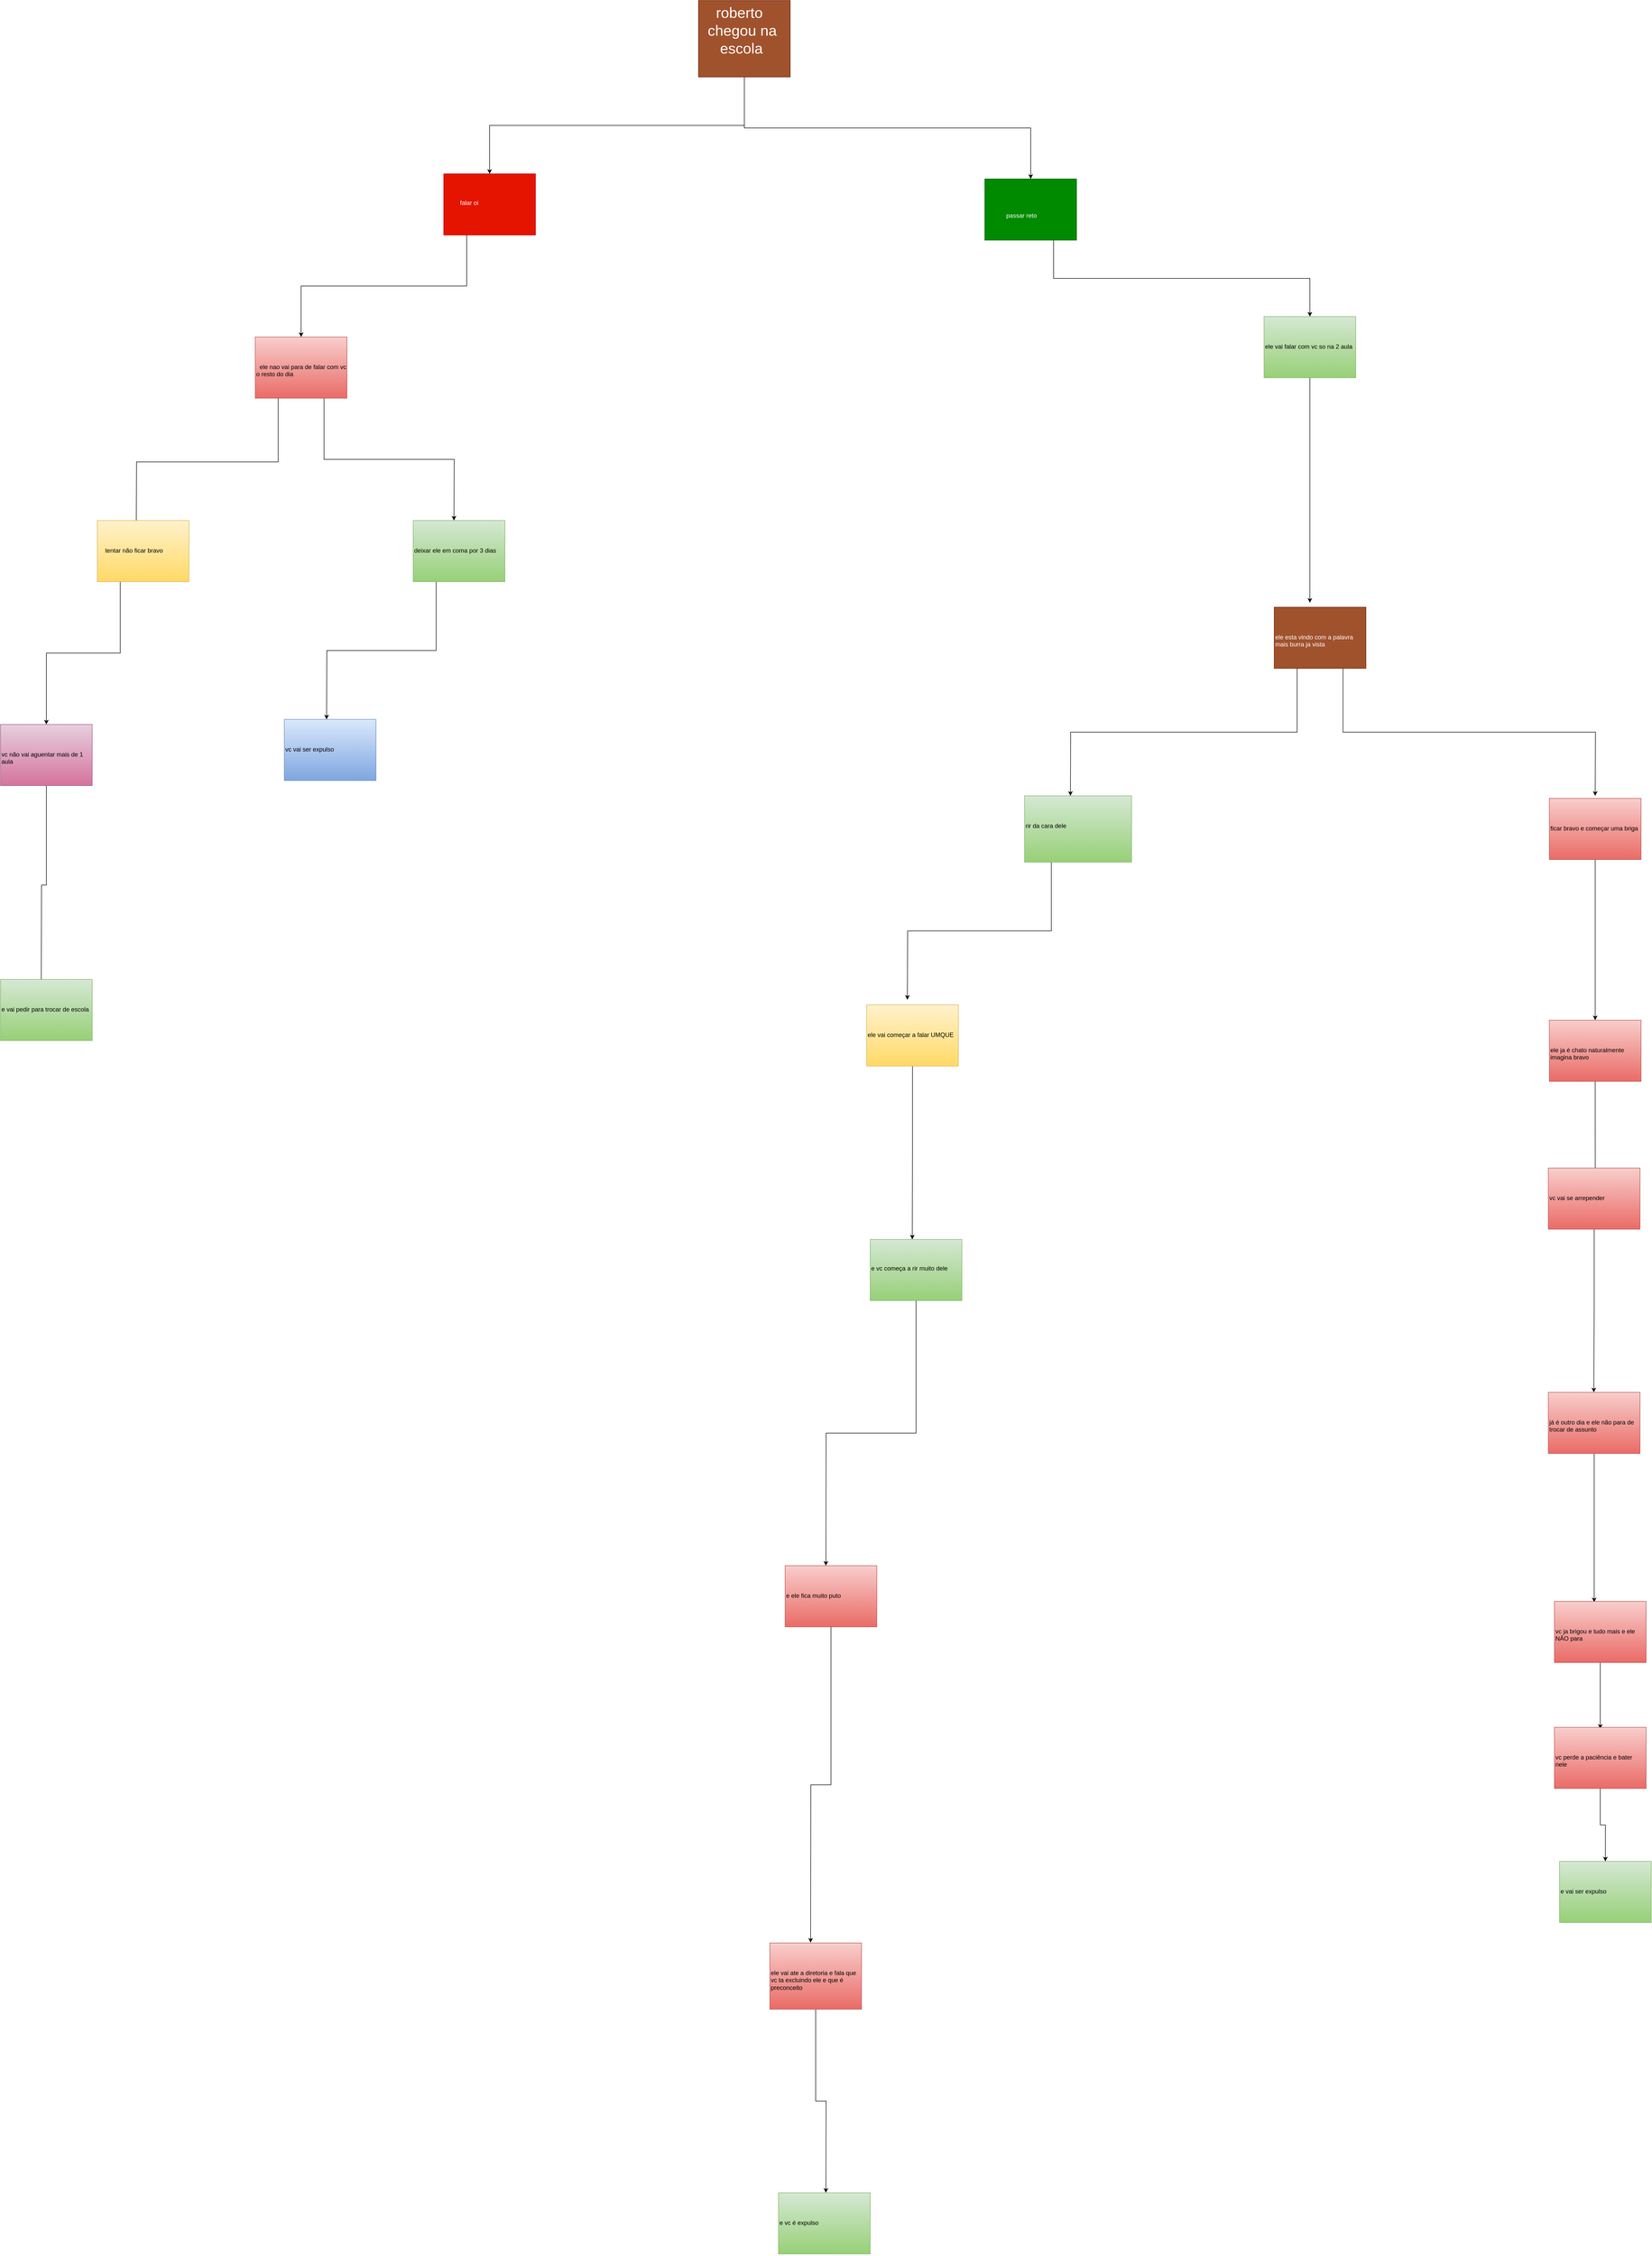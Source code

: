 <mxfile version="28.2.4">
  <diagram name="Página-1" id="3D9MGHU4o_EmJJ3m6J4l">
    <mxGraphModel dx="12614" dy="7320" grid="1" gridSize="10" guides="1" tooltips="1" connect="1" arrows="1" fold="1" page="1" pageScale="1" pageWidth="827" pageHeight="1169" math="0" shadow="0">
      <root>
        <mxCell id="0" />
        <mxCell id="1" parent="0" />
        <mxCell id="En5gOQ1oUkYM0oJuZbR7-12" style="edgeStyle=orthogonalEdgeStyle;rounded=0;orthogonalLoop=1;jettySize=auto;html=1;exitX=0.5;exitY=1;exitDx=0;exitDy=0;entryX=0.5;entryY=0;entryDx=0;entryDy=0;" parent="1" source="En5gOQ1oUkYM0oJuZbR7-11" target="En5gOQ1oUkYM0oJuZbR7-16" edge="1">
          <mxGeometry relative="1" as="geometry">
            <mxPoint x="-110" y="320" as="targetPoint" />
          </mxGeometry>
        </mxCell>
        <mxCell id="En5gOQ1oUkYM0oJuZbR7-13" style="edgeStyle=orthogonalEdgeStyle;rounded=0;orthogonalLoop=1;jettySize=auto;html=1;exitX=0.5;exitY=1;exitDx=0;exitDy=0;entryX=0.5;entryY=0;entryDx=0;entryDy=0;" parent="1" source="En5gOQ1oUkYM0oJuZbR7-11" target="En5gOQ1oUkYM0oJuZbR7-17" edge="1">
          <mxGeometry relative="1" as="geometry">
            <mxPoint x="990" y="320" as="targetPoint" />
          </mxGeometry>
        </mxCell>
        <mxCell id="En5gOQ1oUkYM0oJuZbR7-11" value="&lt;span style=&quot;font-size: 29px;&quot;&gt;&amp;nbsp; &amp;nbsp; roberto&amp;nbsp;&lt;/span&gt;&lt;div&gt;&lt;span style=&quot;font-size: 29px;&quot;&gt;&amp;nbsp; chegou na&amp;nbsp; &amp;nbsp; &amp;nbsp; &amp;nbsp; &amp;nbsp;escola&amp;nbsp;&lt;/span&gt;&lt;/div&gt;" style="text;html=1;whiteSpace=wrap;overflow=hidden;rounded=0;fillColor=#a0522d;fontColor=#ffffff;strokeColor=#6D1F00;" parent="1" vertex="1">
          <mxGeometry x="310" width="180" height="150" as="geometry" />
        </mxCell>
        <mxCell id="En5gOQ1oUkYM0oJuZbR7-18" style="edgeStyle=orthogonalEdgeStyle;rounded=0;orthogonalLoop=1;jettySize=auto;html=1;exitX=0.25;exitY=1;exitDx=0;exitDy=0;entryX=0.5;entryY=0;entryDx=0;entryDy=0;" parent="1" source="En5gOQ1oUkYM0oJuZbR7-16" target="En5gOQ1oUkYM0oJuZbR7-21" edge="1">
          <mxGeometry relative="1" as="geometry">
            <mxPoint x="-495.294" y="650" as="targetPoint" />
          </mxGeometry>
        </mxCell>
        <mxCell id="En5gOQ1oUkYM0oJuZbR7-16" value="&lt;div&gt;&lt;br&gt;&lt;/div&gt;&lt;div&gt;&lt;br&gt;&lt;/div&gt;&lt;div&gt;&lt;br&gt;&lt;/div&gt;&lt;div&gt;&amp;nbsp; &amp;nbsp; &amp;nbsp; &amp;nbsp; &amp;nbsp;falar oi&amp;nbsp;&lt;/div&gt;" style="text;html=1;whiteSpace=wrap;overflow=hidden;rounded=0;fillColor=#e51400;fontColor=#ffffff;strokeColor=#B20000;" parent="1" vertex="1">
          <mxGeometry x="-190" y="340" width="180" height="120" as="geometry" />
        </mxCell>
        <mxCell id="En5gOQ1oUkYM0oJuZbR7-19" style="edgeStyle=orthogonalEdgeStyle;rounded=0;orthogonalLoop=1;jettySize=auto;html=1;exitX=0.75;exitY=1;exitDx=0;exitDy=0;entryX=0.5;entryY=0;entryDx=0;entryDy=0;" parent="1" source="En5gOQ1oUkYM0oJuZbR7-17" target="En5gOQ1oUkYM0oJuZbR7-22" edge="1">
          <mxGeometry relative="1" as="geometry">
            <mxPoint x="1551.176" y="580" as="targetPoint" />
          </mxGeometry>
        </mxCell>
        <mxCell id="En5gOQ1oUkYM0oJuZbR7-17" value="&lt;div&gt;&lt;br&gt;&lt;/div&gt;&lt;div&gt;&lt;br&gt;&lt;/div&gt;&lt;div&gt;&lt;br&gt;&lt;/div&gt;&lt;div&gt;&lt;br&gt;&lt;/div&gt;&lt;div&gt;&amp;nbsp; &amp;nbsp; &amp;nbsp; &amp;nbsp; &amp;nbsp; &amp;nbsp; passar reto&amp;nbsp;&lt;/div&gt;" style="text;html=1;whiteSpace=wrap;overflow=hidden;rounded=0;fillColor=#008a00;fontColor=#ffffff;strokeColor=#005700;" parent="1" vertex="1">
          <mxGeometry x="872" y="350" width="180" height="120" as="geometry" />
        </mxCell>
        <mxCell id="En5gOQ1oUkYM0oJuZbR7-24" style="edgeStyle=orthogonalEdgeStyle;rounded=0;orthogonalLoop=1;jettySize=auto;html=1;exitX=0.25;exitY=1;exitDx=0;exitDy=0;" parent="1" source="En5gOQ1oUkYM0oJuZbR7-21" edge="1">
          <mxGeometry relative="1" as="geometry">
            <mxPoint x="-793.529" y="1030" as="targetPoint" />
          </mxGeometry>
        </mxCell>
        <mxCell id="En5gOQ1oUkYM0oJuZbR7-26" style="edgeStyle=orthogonalEdgeStyle;rounded=0;orthogonalLoop=1;jettySize=auto;html=1;exitX=0.75;exitY=1;exitDx=0;exitDy=0;" parent="1" source="En5gOQ1oUkYM0oJuZbR7-21" edge="1">
          <mxGeometry relative="1" as="geometry">
            <mxPoint x="-170" y="1020" as="targetPoint" />
          </mxGeometry>
        </mxCell>
        <mxCell id="En5gOQ1oUkYM0oJuZbR7-21" value="&lt;h1 style=&quot;margin-top: 0px;&quot;&gt;&lt;br&gt;&lt;/h1&gt;&lt;div&gt;&amp;nbsp; ele nao vai para de falar com vc o resto do dia&amp;nbsp;&lt;/div&gt;&lt;p&gt;&lt;br&gt;&lt;/p&gt;" style="text;html=1;whiteSpace=wrap;overflow=hidden;rounded=0;fillColor=#f8cecc;gradientColor=#ea6b66;strokeColor=#b85450;" parent="1" vertex="1">
          <mxGeometry x="-560" y="660" width="180" height="120" as="geometry" />
        </mxCell>
        <mxCell id="En5gOQ1oUkYM0oJuZbR7-32" style="edgeStyle=orthogonalEdgeStyle;rounded=0;orthogonalLoop=1;jettySize=auto;html=1;" parent="1" source="En5gOQ1oUkYM0oJuZbR7-22" edge="1">
          <mxGeometry relative="1" as="geometry">
            <mxPoint x="1510" y="1181.176" as="targetPoint" />
          </mxGeometry>
        </mxCell>
        <mxCell id="En5gOQ1oUkYM0oJuZbR7-22" value="&lt;h1 style=&quot;margin-top: 0px;&quot;&gt;&lt;br&gt;&lt;/h1&gt;&lt;div&gt;ele vai falar com vc so na 2 aula&amp;nbsp;&lt;/div&gt;" style="text;html=1;whiteSpace=wrap;overflow=hidden;rounded=0;fillColor=#d5e8d4;gradientColor=#97d077;strokeColor=#82b366;" parent="1" vertex="1">
          <mxGeometry x="1420" y="620" width="180" height="120" as="geometry" />
        </mxCell>
        <mxCell id="En5gOQ1oUkYM0oJuZbR7-28" style="edgeStyle=orthogonalEdgeStyle;rounded=0;orthogonalLoop=1;jettySize=auto;html=1;exitX=0.25;exitY=1;exitDx=0;exitDy=0;" parent="1" source="En5gOQ1oUkYM0oJuZbR7-25" target="En5gOQ1oUkYM0oJuZbR7-29" edge="1">
          <mxGeometry relative="1" as="geometry">
            <mxPoint x="-970" y="1480" as="targetPoint" />
          </mxGeometry>
        </mxCell>
        <mxCell id="En5gOQ1oUkYM0oJuZbR7-25" value="&lt;h1 style=&quot;margin-top: 0px;&quot;&gt;&lt;br&gt;&lt;/h1&gt;&lt;div&gt;&amp;nbsp; &amp;nbsp; tentar não ficar bravo&amp;nbsp;&lt;/div&gt;" style="text;html=1;whiteSpace=wrap;overflow=hidden;rounded=0;fillColor=#fff2cc;gradientColor=#ffd966;strokeColor=#d6b656;" parent="1" vertex="1">
          <mxGeometry x="-870" y="1020" width="180" height="120" as="geometry" />
        </mxCell>
        <mxCell id="En5gOQ1oUkYM0oJuZbR7-30" style="edgeStyle=orthogonalEdgeStyle;rounded=0;orthogonalLoop=1;jettySize=auto;html=1;exitX=0.25;exitY=1;exitDx=0;exitDy=0;" parent="1" source="En5gOQ1oUkYM0oJuZbR7-27" edge="1">
          <mxGeometry relative="1" as="geometry">
            <mxPoint x="-420" y="1410" as="targetPoint" />
          </mxGeometry>
        </mxCell>
        <mxCell id="En5gOQ1oUkYM0oJuZbR7-27" value="&lt;h1 style=&quot;margin-top: 0px;&quot;&gt;&lt;br&gt;&lt;/h1&gt;&lt;div&gt;deixar ele em coma por 3 dias&amp;nbsp;&lt;/div&gt;" style="text;html=1;whiteSpace=wrap;overflow=hidden;rounded=0;fillColor=#d5e8d4;gradientColor=#97d077;strokeColor=#82b366;" parent="1" vertex="1">
          <mxGeometry x="-250" y="1020" width="180" height="120" as="geometry" />
        </mxCell>
        <mxCell id="mEXgWk_m8YKPK7kxhRM5-19" style="edgeStyle=orthogonalEdgeStyle;rounded=0;orthogonalLoop=1;jettySize=auto;html=1;exitX=0.5;exitY=1;exitDx=0;exitDy=0;" edge="1" parent="1" source="En5gOQ1oUkYM0oJuZbR7-29">
          <mxGeometry relative="1" as="geometry">
            <mxPoint x="-980" y="1930" as="targetPoint" />
          </mxGeometry>
        </mxCell>
        <mxCell id="En5gOQ1oUkYM0oJuZbR7-29" value="&lt;h1 style=&quot;margin-top: 0px;&quot;&gt;&lt;br&gt;&lt;/h1&gt;&lt;div&gt;vc não vai aguentar mais de 1 aula&amp;nbsp;&lt;/div&gt;" style="text;html=1;whiteSpace=wrap;overflow=hidden;rounded=0;fillColor=#e6d0de;gradientColor=#d5739d;strokeColor=#996185;" parent="1" vertex="1">
          <mxGeometry x="-1060" y="1420" width="180" height="120" as="geometry" />
        </mxCell>
        <mxCell id="En5gOQ1oUkYM0oJuZbR7-31" value="&lt;h1 style=&quot;margin-top: 0px;&quot;&gt;&lt;br&gt;&lt;/h1&gt;&lt;div&gt;vc vai ser expulso&amp;nbsp;&lt;/div&gt;&lt;p&gt;&lt;br&gt;&lt;/p&gt;" style="text;html=1;whiteSpace=wrap;overflow=hidden;rounded=0;fillColor=#dae8fc;gradientColor=#7ea6e0;strokeColor=#6c8ebf;" parent="1" vertex="1">
          <mxGeometry x="-503" y="1410" width="180" height="120" as="geometry" />
        </mxCell>
        <mxCell id="En5gOQ1oUkYM0oJuZbR7-34" style="edgeStyle=orthogonalEdgeStyle;rounded=0;orthogonalLoop=1;jettySize=auto;html=1;exitX=0.25;exitY=1;exitDx=0;exitDy=0;" parent="1" source="En5gOQ1oUkYM0oJuZbR7-33" edge="1">
          <mxGeometry relative="1" as="geometry">
            <mxPoint x="1040" y="1560" as="targetPoint" />
          </mxGeometry>
        </mxCell>
        <mxCell id="En5gOQ1oUkYM0oJuZbR7-39" style="edgeStyle=orthogonalEdgeStyle;rounded=0;orthogonalLoop=1;jettySize=auto;html=1;exitX=0.75;exitY=1;exitDx=0;exitDy=0;" parent="1" source="En5gOQ1oUkYM0oJuZbR7-33" edge="1">
          <mxGeometry relative="1" as="geometry">
            <mxPoint x="2070.0" y="1560" as="targetPoint" />
          </mxGeometry>
        </mxCell>
        <mxCell id="En5gOQ1oUkYM0oJuZbR7-33" value="&lt;h1 style=&quot;margin-top: 0px;&quot;&gt;&lt;br&gt;&lt;/h1&gt;&lt;div&gt;ele esta vindo com a palavra mais burra ja vista&amp;nbsp;&lt;/div&gt;" style="text;html=1;whiteSpace=wrap;overflow=hidden;rounded=0;fillColor=#a0522d;fontColor=#ffffff;strokeColor=#6D1F00;" parent="1" vertex="1">
          <mxGeometry x="1440" y="1190" width="180" height="120" as="geometry" />
        </mxCell>
        <mxCell id="En5gOQ1oUkYM0oJuZbR7-41" style="edgeStyle=orthogonalEdgeStyle;rounded=0;orthogonalLoop=1;jettySize=auto;html=1;exitX=0.25;exitY=1;exitDx=0;exitDy=0;" parent="1" source="En5gOQ1oUkYM0oJuZbR7-38" edge="1">
          <mxGeometry relative="1" as="geometry">
            <mxPoint x="720" y="1960" as="targetPoint" />
          </mxGeometry>
        </mxCell>
        <mxCell id="En5gOQ1oUkYM0oJuZbR7-38" value="&lt;h1 style=&quot;margin-top: 0px;&quot;&gt;&lt;br&gt;&lt;/h1&gt;&lt;div&gt;rir da cara dele&amp;nbsp;&lt;/div&gt;" style="text;html=1;whiteSpace=wrap;overflow=hidden;rounded=0;fillColor=#d5e8d4;gradientColor=#97d077;strokeColor=#82b366;" parent="1" vertex="1">
          <mxGeometry x="950" y="1560" width="210" height="130" as="geometry" />
        </mxCell>
        <mxCell id="En5gOQ1oUkYM0oJuZbR7-43" style="edgeStyle=orthogonalEdgeStyle;rounded=0;orthogonalLoop=1;jettySize=auto;html=1;" parent="1" source="En5gOQ1oUkYM0oJuZbR7-40" target="En5gOQ1oUkYM0oJuZbR7-44" edge="1">
          <mxGeometry relative="1" as="geometry">
            <mxPoint x="2070.0" y="2020" as="targetPoint" />
          </mxGeometry>
        </mxCell>
        <mxCell id="En5gOQ1oUkYM0oJuZbR7-40" value="&lt;h1 style=&quot;margin-top: 0px;&quot;&gt;&lt;br&gt;&lt;/h1&gt;&lt;div&gt;ficar bravo e começar uma briga&amp;nbsp;&lt;/div&gt;" style="text;html=1;whiteSpace=wrap;overflow=hidden;rounded=0;fillColor=#f8cecc;gradientColor=#ea6b66;strokeColor=#b85450;" parent="1" vertex="1">
          <mxGeometry x="1980" y="1565" width="180" height="120" as="geometry" />
        </mxCell>
        <mxCell id="mEXgWk_m8YKPK7kxhRM5-11" style="edgeStyle=orthogonalEdgeStyle;rounded=0;orthogonalLoop=1;jettySize=auto;html=1;exitX=0.5;exitY=1;exitDx=0;exitDy=0;" edge="1" parent="1" source="En5gOQ1oUkYM0oJuZbR7-42">
          <mxGeometry relative="1" as="geometry">
            <mxPoint x="729.588" y="2430" as="targetPoint" />
          </mxGeometry>
        </mxCell>
        <mxCell id="En5gOQ1oUkYM0oJuZbR7-42" value="&lt;h1 style=&quot;margin-top: 0px;&quot;&gt;&lt;br&gt;&lt;/h1&gt;&lt;div&gt;ele vai começar a falar UMQUE&lt;/div&gt;" style="text;html=1;whiteSpace=wrap;overflow=hidden;rounded=0;fillColor=#fff2cc;gradientColor=#ffd966;strokeColor=#d6b656;" parent="1" vertex="1">
          <mxGeometry x="640" y="1970" width="180" height="120" as="geometry" />
        </mxCell>
        <mxCell id="mEXgWk_m8YKPK7kxhRM5-1" style="edgeStyle=orthogonalEdgeStyle;rounded=0;orthogonalLoop=1;jettySize=auto;html=1;exitX=0.5;exitY=1;exitDx=0;exitDy=0;" edge="1" parent="1" source="En5gOQ1oUkYM0oJuZbR7-44">
          <mxGeometry relative="1" as="geometry">
            <mxPoint x="2070.143" y="2300" as="targetPoint" />
          </mxGeometry>
        </mxCell>
        <mxCell id="En5gOQ1oUkYM0oJuZbR7-44" value="&lt;h1 style=&quot;margin-top: 0px;&quot;&gt;&lt;br&gt;&lt;/h1&gt;&lt;div&gt;ele ja é chato naturalmente imagina bravo&lt;/div&gt;" style="text;html=1;whiteSpace=wrap;overflow=hidden;rounded=0;fillColor=#f8cecc;gradientColor=#ea6b66;strokeColor=#b85450;" parent="1" vertex="1">
          <mxGeometry x="1980.0" y="2000" width="180" height="120" as="geometry" />
        </mxCell>
        <mxCell id="mEXgWk_m8YKPK7kxhRM5-3" style="edgeStyle=orthogonalEdgeStyle;rounded=0;orthogonalLoop=1;jettySize=auto;html=1;exitX=0.5;exitY=1;exitDx=0;exitDy=0;" edge="1" parent="1" source="mEXgWk_m8YKPK7kxhRM5-2">
          <mxGeometry relative="1" as="geometry">
            <mxPoint x="2067.286" y="2730" as="targetPoint" />
          </mxGeometry>
        </mxCell>
        <mxCell id="mEXgWk_m8YKPK7kxhRM5-2" value="&lt;h1 style=&quot;margin-top: 0px;&quot;&gt;&lt;br&gt;&lt;/h1&gt;&lt;div&gt;vc vai se arrepender&amp;nbsp;&lt;/div&gt;" style="text;html=1;whiteSpace=wrap;overflow=hidden;rounded=0;fillColor=#f8cecc;strokeColor=#b85450;gradientColor=#ea6b66;" vertex="1" parent="1">
          <mxGeometry x="1978" y="2290" width="180" height="120" as="geometry" />
        </mxCell>
        <mxCell id="mEXgWk_m8YKPK7kxhRM5-6" style="edgeStyle=orthogonalEdgeStyle;rounded=0;orthogonalLoop=1;jettySize=auto;html=1;" edge="1" parent="1" source="mEXgWk_m8YKPK7kxhRM5-4">
          <mxGeometry relative="1" as="geometry">
            <mxPoint x="2068" y="3141.667" as="targetPoint" />
          </mxGeometry>
        </mxCell>
        <mxCell id="mEXgWk_m8YKPK7kxhRM5-4" value="&lt;h1 style=&quot;margin-top: 0px;&quot;&gt;&lt;br&gt;&lt;/h1&gt;&lt;div&gt;já é outro dia e ele não para de trocar de assunto&amp;nbsp;&lt;/div&gt;" style="text;html=1;whiteSpace=wrap;overflow=hidden;rounded=0;fillColor=#f8cecc;gradientColor=#ea6b66;strokeColor=#b85450;" vertex="1" parent="1">
          <mxGeometry x="1978" y="2730" width="180" height="120" as="geometry" />
        </mxCell>
        <mxCell id="mEXgWk_m8YKPK7kxhRM5-7" style="edgeStyle=orthogonalEdgeStyle;rounded=0;orthogonalLoop=1;jettySize=auto;html=1;exitX=0.5;exitY=1;exitDx=0;exitDy=0;" edge="1" parent="1" source="mEXgWk_m8YKPK7kxhRM5-5">
          <mxGeometry relative="1" as="geometry">
            <mxPoint x="2080" y="3390" as="targetPoint" />
          </mxGeometry>
        </mxCell>
        <mxCell id="mEXgWk_m8YKPK7kxhRM5-5" value="&lt;h1 style=&quot;margin-top: 0px;&quot;&gt;&lt;br&gt;&lt;/h1&gt;&lt;div&gt;vc ja brigou e tudo mais e ele NÂO para&amp;nbsp;&lt;/div&gt;" style="text;html=1;whiteSpace=wrap;overflow=hidden;rounded=0;fillColor=#f8cecc;gradientColor=#ea6b66;strokeColor=#b85450;" vertex="1" parent="1">
          <mxGeometry x="1990" y="3140" width="180" height="120" as="geometry" />
        </mxCell>
        <mxCell id="mEXgWk_m8YKPK7kxhRM5-10" style="edgeStyle=orthogonalEdgeStyle;rounded=0;orthogonalLoop=1;jettySize=auto;html=1;exitX=0.5;exitY=1;exitDx=0;exitDy=0;" edge="1" parent="1" source="mEXgWk_m8YKPK7kxhRM5-8" target="mEXgWk_m8YKPK7kxhRM5-9">
          <mxGeometry relative="1" as="geometry" />
        </mxCell>
        <mxCell id="mEXgWk_m8YKPK7kxhRM5-8" value="&lt;h1 style=&quot;margin-top: 0px;&quot;&gt;&lt;br&gt;&lt;/h1&gt;&lt;div&gt;vc perde a paciência e bater nele&amp;nbsp;&lt;/div&gt;" style="text;html=1;whiteSpace=wrap;overflow=hidden;rounded=0;fillColor=#f8cecc;gradientColor=#ea6b66;strokeColor=#b85450;" vertex="1" parent="1">
          <mxGeometry x="1990" y="3387" width="180" height="120" as="geometry" />
        </mxCell>
        <mxCell id="mEXgWk_m8YKPK7kxhRM5-9" value="&lt;h1 style=&quot;margin-top: 0px;&quot;&gt;&lt;br&gt;&lt;/h1&gt;&lt;div&gt;e vai ser expulso&amp;nbsp;&lt;/div&gt;" style="text;html=1;whiteSpace=wrap;overflow=hidden;rounded=0;fillColor=#d5e8d4;gradientColor=#97d077;strokeColor=#82b366;" vertex="1" parent="1">
          <mxGeometry x="2000" y="3650" width="180" height="120" as="geometry" />
        </mxCell>
        <mxCell id="mEXgWk_m8YKPK7kxhRM5-13" style="edgeStyle=orthogonalEdgeStyle;rounded=0;orthogonalLoop=1;jettySize=auto;html=1;exitX=0.5;exitY=1;exitDx=0;exitDy=0;" edge="1" parent="1" source="mEXgWk_m8YKPK7kxhRM5-12">
          <mxGeometry relative="1" as="geometry">
            <mxPoint x="560" y="3070" as="targetPoint" />
          </mxGeometry>
        </mxCell>
        <mxCell id="mEXgWk_m8YKPK7kxhRM5-12" value="&amp;nbsp;&lt;div&gt;&lt;br&gt;&lt;/div&gt;&lt;div&gt;&lt;br&gt;&lt;/div&gt;&lt;div&gt;e vc começa a rir muito dele&amp;nbsp;&lt;/div&gt;" style="text;html=1;whiteSpace=wrap;overflow=hidden;rounded=0;fillColor=#d5e8d4;gradientColor=#97d077;strokeColor=#82b366;" vertex="1" parent="1">
          <mxGeometry x="647" y="2430" width="180" height="120" as="geometry" />
        </mxCell>
        <mxCell id="mEXgWk_m8YKPK7kxhRM5-15" style="edgeStyle=orthogonalEdgeStyle;rounded=0;orthogonalLoop=1;jettySize=auto;html=1;exitX=0.5;exitY=1;exitDx=0;exitDy=0;" edge="1" parent="1" source="mEXgWk_m8YKPK7kxhRM5-14">
          <mxGeometry relative="1" as="geometry">
            <mxPoint x="530.0" y="3809.412" as="targetPoint" />
          </mxGeometry>
        </mxCell>
        <mxCell id="mEXgWk_m8YKPK7kxhRM5-14" value="&lt;h1 style=&quot;margin-top: 0px;&quot;&gt;&lt;br&gt;&lt;/h1&gt;&lt;div&gt;e ele fica muito puto&amp;nbsp;&lt;/div&gt;" style="text;html=1;whiteSpace=wrap;overflow=hidden;rounded=0;fillColor=#f8cecc;gradientColor=#ea6b66;strokeColor=#b85450;" vertex="1" parent="1">
          <mxGeometry x="480" y="3070" width="180" height="120" as="geometry" />
        </mxCell>
        <mxCell id="mEXgWk_m8YKPK7kxhRM5-17" style="edgeStyle=orthogonalEdgeStyle;rounded=0;orthogonalLoop=1;jettySize=auto;html=1;exitX=0.5;exitY=1;exitDx=0;exitDy=0;" edge="1" parent="1" source="mEXgWk_m8YKPK7kxhRM5-16">
          <mxGeometry relative="1" as="geometry">
            <mxPoint x="560.0" y="4300.0" as="targetPoint" />
          </mxGeometry>
        </mxCell>
        <mxCell id="mEXgWk_m8YKPK7kxhRM5-16" value="&lt;h1 style=&quot;margin-top: 0px;&quot;&gt;&lt;br&gt;&lt;/h1&gt;&lt;div&gt;ele vai ate a diretoria e fala que vc ta excluindo ele e que é preconceito&amp;nbsp;&lt;/div&gt;" style="text;html=1;whiteSpace=wrap;overflow=hidden;rounded=0;fillColor=#f8cecc;gradientColor=#ea6b66;strokeColor=#b85450;" vertex="1" parent="1">
          <mxGeometry x="450" y="3810" width="180" height="130" as="geometry" />
        </mxCell>
        <mxCell id="mEXgWk_m8YKPK7kxhRM5-18" value="&lt;h1 style=&quot;margin-top: 0px;&quot;&gt;&lt;br&gt;&lt;/h1&gt;&lt;div&gt;e vc é expulso&amp;nbsp;&lt;/div&gt;" style="text;html=1;whiteSpace=wrap;overflow=hidden;rounded=0;fillColor=#d5e8d4;gradientColor=#97d077;strokeColor=#82b366;" vertex="1" parent="1">
          <mxGeometry x="467" y="4300" width="180" height="120" as="geometry" />
        </mxCell>
        <mxCell id="mEXgWk_m8YKPK7kxhRM5-20" value="&lt;h1 style=&quot;margin-top: 0px;&quot;&gt;&amp;nbsp;&lt;/h1&gt;&lt;div&gt;e vai pedir para trocar de escola&amp;nbsp;&lt;/div&gt;" style="text;html=1;whiteSpace=wrap;overflow=hidden;rounded=0;fillColor=#d5e8d4;gradientColor=#97d077;strokeColor=#82b366;" vertex="1" parent="1">
          <mxGeometry x="-1060" y="1920" width="180" height="120" as="geometry" />
        </mxCell>
      </root>
    </mxGraphModel>
  </diagram>
</mxfile>

